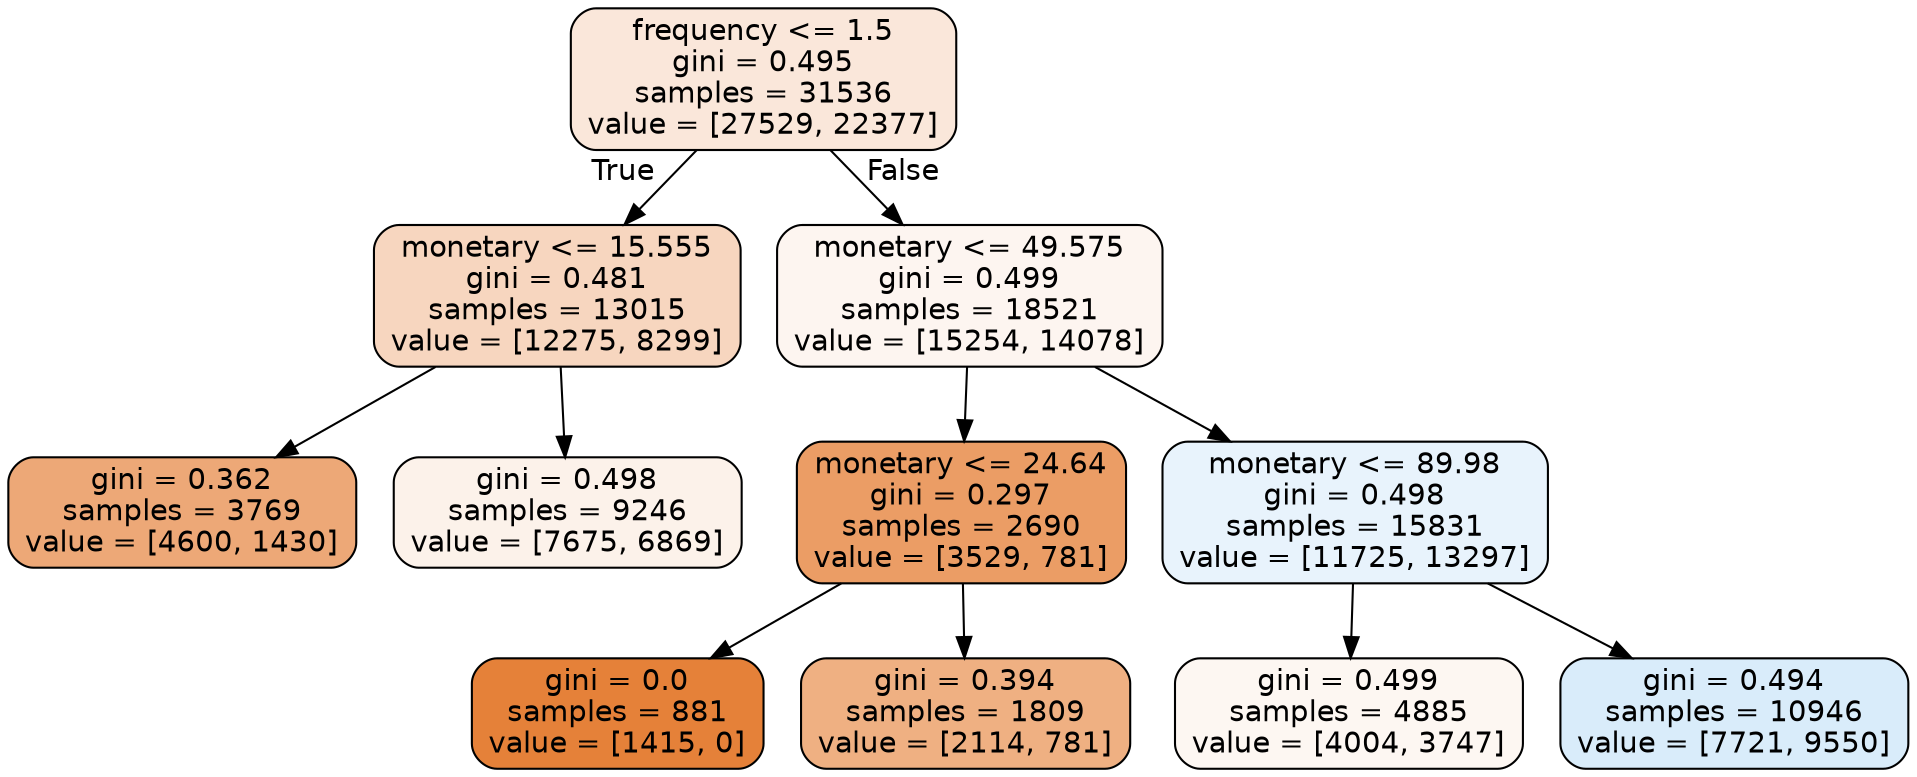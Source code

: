digraph Tree {
node [shape=box, style="filled, rounded", color="black", fontname=helvetica] ;
edge [fontname=helvetica] ;
0 [label="frequency <= 1.5\ngini = 0.495\nsamples = 31536\nvalue = [27529, 22377]", fillcolor="#fae7da"] ;
1 [label="monetary <= 15.555\ngini = 0.481\nsamples = 13015\nvalue = [12275, 8299]", fillcolor="#f7d6bf"] ;
0 -> 1 [labeldistance=2.5, labelangle=45, headlabel="True"] ;
5 [label="gini = 0.362\nsamples = 3769\nvalue = [4600, 1430]", fillcolor="#eda877"] ;
1 -> 5 ;
6 [label="gini = 0.498\nsamples = 9246\nvalue = [7675, 6869]", fillcolor="#fcf2ea"] ;
1 -> 6 ;
2 [label="monetary <= 49.575\ngini = 0.499\nsamples = 18521\nvalue = [15254, 14078]", fillcolor="#fdf5f0"] ;
0 -> 2 [labeldistance=2.5, labelangle=-45, headlabel="False"] ;
3 [label="monetary <= 24.64\ngini = 0.297\nsamples = 2690\nvalue = [3529, 781]", fillcolor="#eb9d65"] ;
2 -> 3 ;
7 [label="gini = 0.0\nsamples = 881\nvalue = [1415, 0]", fillcolor="#e58139"] ;
3 -> 7 ;
8 [label="gini = 0.394\nsamples = 1809\nvalue = [2114, 781]", fillcolor="#efb082"] ;
3 -> 8 ;
4 [label="monetary <= 89.98\ngini = 0.498\nsamples = 15831\nvalue = [11725, 13297]", fillcolor="#e8f3fc"] ;
2 -> 4 ;
9 [label="gini = 0.499\nsamples = 4885\nvalue = [4004, 3747]", fillcolor="#fdf7f2"] ;
4 -> 9 ;
10 [label="gini = 0.494\nsamples = 10946\nvalue = [7721, 9550]", fillcolor="#d9ecfa"] ;
4 -> 10 ;
}